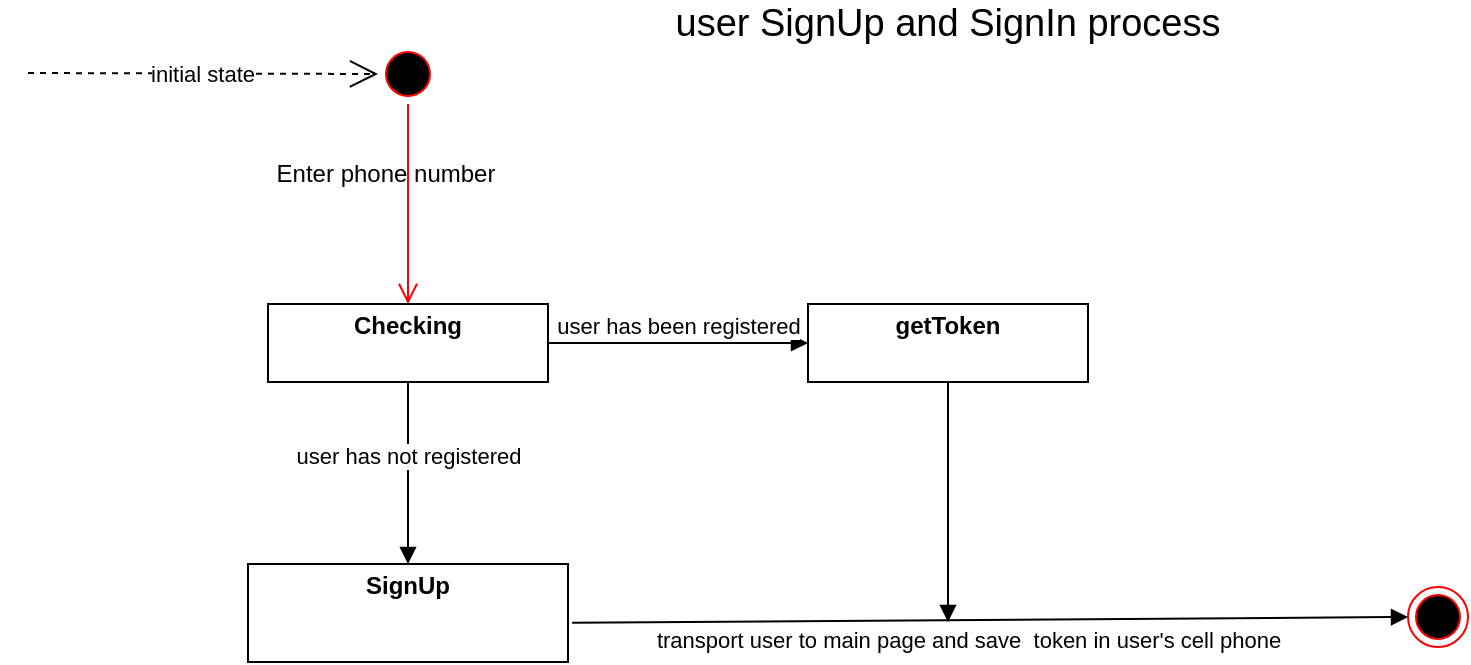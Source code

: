 <mxfile version="10.6.7" type="github"><diagram id="bv0tDKeVst-FSTXMygIP" name="Page-1"><mxGraphModel dx="802" dy="561" grid="1" gridSize="10" guides="1" tooltips="1" connect="1" arrows="1" fold="1" page="1" pageScale="1" pageWidth="583" pageHeight="413" math="0" shadow="0"><root><mxCell id="0"/><mxCell id="1" parent="0"/><mxCell id="9-4KeMkiLm9I7KY2BT6Z-1" value="" style="ellipse;html=1;shape=startState;fillColor=#000000;strokeColor=#ff0000;" parent="1" vertex="1"><mxGeometry x="605" y="41" width="30" height="30" as="geometry"/></mxCell><mxCell id="9-4KeMkiLm9I7KY2BT6Z-2" value="" style="edgeStyle=orthogonalEdgeStyle;html=1;verticalAlign=bottom;endArrow=open;endSize=8;strokeColor=#ff0000;entryX=0.5;entryY=0;entryDx=0;entryDy=0;" parent="1" source="9-4KeMkiLm9I7KY2BT6Z-1" target="9-4KeMkiLm9I7KY2BT6Z-5" edge="1"><mxGeometry relative="1" as="geometry"><mxPoint x="625" y="141" as="targetPoint"/></mxGeometry></mxCell><mxCell id="9-4KeMkiLm9I7KY2BT6Z-3" value="Enter phone number" style="text;align=center;fontStyle=0;verticalAlign=middle;spacingLeft=3;spacingRight=3;strokeColor=none;rotatable=0;points=[[0,0.5],[1,0.5]];portConstraint=eastwest;" parent="1" vertex="1"><mxGeometry x="504" y="90" width="210" height="30" as="geometry"/></mxCell><mxCell id="9-4KeMkiLm9I7KY2BT6Z-5" value="&lt;p style=&quot;margin: 0px ; margin-top: 4px ; text-align: center&quot;&gt;&lt;b&gt;Checking&lt;/b&gt;&lt;/p&gt;" style="verticalAlign=top;align=left;overflow=fill;fontSize=12;fontFamily=Helvetica;html=1;" parent="1" vertex="1"><mxGeometry x="550" y="171" width="140" height="39" as="geometry"/></mxCell><mxCell id="9-4KeMkiLm9I7KY2BT6Z-6" value="&lt;p style=&quot;margin: 0px ; margin-top: 4px ; text-align: center&quot;&gt;&lt;b&gt;getToken&lt;/b&gt;&lt;/p&gt;" style="verticalAlign=top;align=left;overflow=fill;fontSize=12;fontFamily=Helvetica;html=1;" parent="1" vertex="1"><mxGeometry x="820" y="171" width="140" height="39" as="geometry"/></mxCell><mxCell id="9-4KeMkiLm9I7KY2BT6Z-7" value="user has been registered" style="html=1;verticalAlign=bottom;endArrow=block;exitX=1;exitY=0.5;exitDx=0;exitDy=0;entryX=0;entryY=0.5;entryDx=0;entryDy=0;" parent="1" source="9-4KeMkiLm9I7KY2BT6Z-5" target="9-4KeMkiLm9I7KY2BT6Z-6" edge="1"><mxGeometry width="80" relative="1" as="geometry"><mxPoint x="720" y="201" as="sourcePoint"/><mxPoint x="800" y="201" as="targetPoint"/></mxGeometry></mxCell><mxCell id="9-4KeMkiLm9I7KY2BT6Z-8" value="&lt;p style=&quot;margin: 0px ; margin-top: 4px ; text-align: center&quot;&gt;&lt;b&gt;SignUp&lt;/b&gt;&lt;/p&gt;" style="verticalAlign=top;align=left;overflow=fill;fontSize=12;fontFamily=Helvetica;html=1;" parent="1" vertex="1"><mxGeometry x="540" y="301" width="160" height="49" as="geometry"/></mxCell><mxCell id="9-4KeMkiLm9I7KY2BT6Z-9" value="user has not registered" style="html=1;verticalAlign=bottom;endArrow=block;exitX=0.5;exitY=1;exitDx=0;exitDy=0;entryX=0.5;entryY=0;entryDx=0;entryDy=0;" parent="1" source="9-4KeMkiLm9I7KY2BT6Z-5" target="9-4KeMkiLm9I7KY2BT6Z-8" edge="1"><mxGeometry width="80" relative="1" as="geometry"><mxPoint x="600" y="261" as="sourcePoint"/><mxPoint x="680" y="261" as="targetPoint"/></mxGeometry></mxCell><mxCell id="9-4KeMkiLm9I7KY2BT6Z-10" value="&lt;font style=&quot;font-size: 19px&quot;&gt;user SignUp and SignIn process&lt;/font&gt;" style="text;html=1;strokeColor=none;fillColor=none;align=center;verticalAlign=middle;whiteSpace=wrap;rounded=0;" parent="1" vertex="1"><mxGeometry x="750" y="21" width="280" height="20" as="geometry"/></mxCell><mxCell id="9-4KeMkiLm9I7KY2BT6Z-11" value="" style="ellipse;html=1;shape=endState;fillColor=#000000;strokeColor=#ff0000;" parent="1" vertex="1"><mxGeometry x="1120" y="312.5" width="30" height="30" as="geometry"/></mxCell><mxCell id="9-4KeMkiLm9I7KY2BT6Z-12" value="transport user to main page and save &amp;nbsp;token in user's cell phone" style="html=1;verticalAlign=bottom;endArrow=block;exitX=1.013;exitY=0.6;exitDx=0;exitDy=0;exitPerimeter=0;entryX=0;entryY=0.5;entryDx=0;entryDy=0;" parent="1" source="9-4KeMkiLm9I7KY2BT6Z-8" target="9-4KeMkiLm9I7KY2BT6Z-11" edge="1"><mxGeometry x="-0.053" y="-19" width="80" relative="1" as="geometry"><mxPoint x="730" y="360" as="sourcePoint"/><mxPoint x="810" y="360" as="targetPoint"/><mxPoint as="offset"/></mxGeometry></mxCell><mxCell id="9-4KeMkiLm9I7KY2BT6Z-13" value="" style="html=1;verticalAlign=bottom;endArrow=block;exitX=0.5;exitY=1;exitDx=0;exitDy=0;" parent="1" source="9-4KeMkiLm9I7KY2BT6Z-6" edge="1"><mxGeometry width="80" relative="1" as="geometry"><mxPoint x="870" y="280" as="sourcePoint"/><mxPoint x="890" y="330" as="targetPoint"/></mxGeometry></mxCell><mxCell id="9-4KeMkiLm9I7KY2BT6Z-18" value="initial state" style="endArrow=open;endSize=12;dashed=1;html=1;entryX=0;entryY=0.5;entryDx=0;entryDy=0;" parent="1" target="9-4KeMkiLm9I7KY2BT6Z-1" edge="1"><mxGeometry width="160" relative="1" as="geometry"><mxPoint x="430" y="55.5" as="sourcePoint"/><mxPoint x="590" y="55.5" as="targetPoint"/></mxGeometry></mxCell></root></mxGraphModel></diagram></mxfile>
